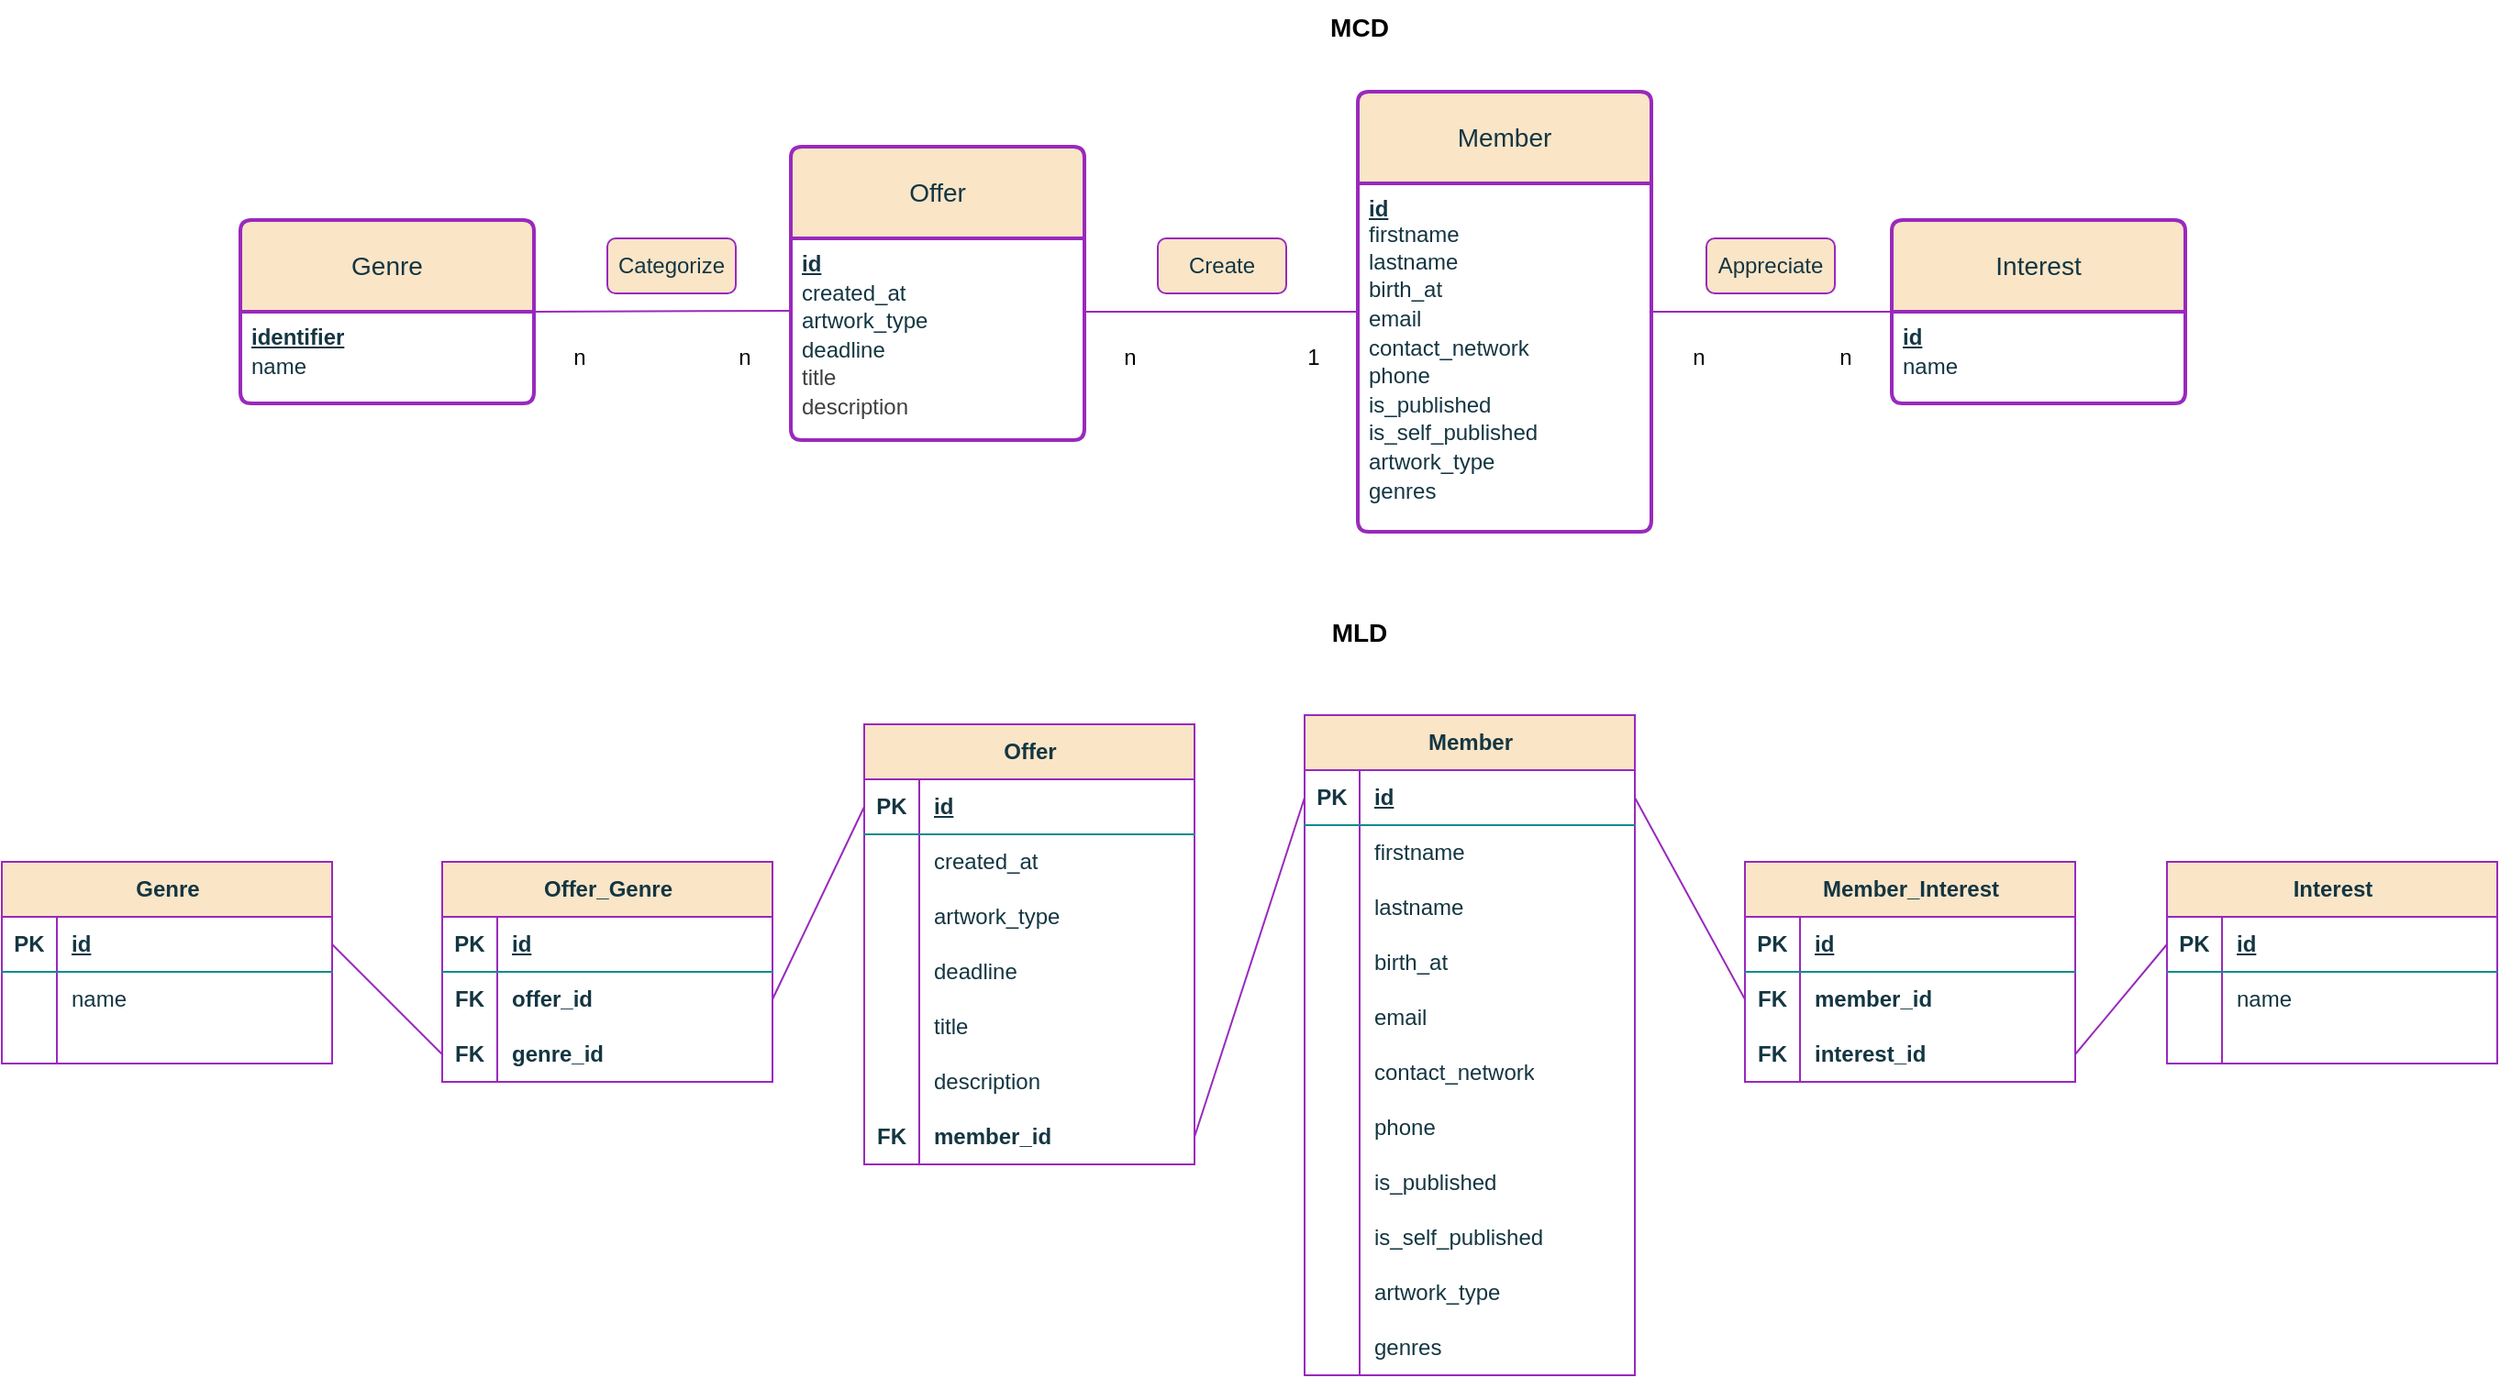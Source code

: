 <mxfile>
    <diagram name="Page-1" id="cwkz8XHemz3K-lwugrlc">
        <mxGraphModel dx="2309" dy="2080" grid="1" gridSize="10" guides="1" tooltips="1" connect="1" arrows="1" fold="1" page="1" pageScale="1" pageWidth="827" pageHeight="1169" math="0" shadow="0" adaptiveColors="simple">
            <root>
                <mxCell id="0"/>
                <mxCell id="1" parent="0"/>
                <mxCell id="MpJ06HQKLfrWw8U0iryj-5" value="Member" style="swimlane;childLayout=stackLayout;horizontal=1;startSize=50;horizontalStack=0;rounded=1;fontSize=14;fontStyle=0;strokeWidth=2;resizeParent=0;resizeLast=1;shadow=0;dashed=0;align=center;arcSize=4;whiteSpace=wrap;html=1;labelBackgroundColor=none;fillColor=#FAE5C7;strokeColor=#9929BD;fontColor=#143642;" parent="1" vertex="1">
                    <mxGeometry x="349" y="10" width="160" height="240" as="geometry"/>
                </mxCell>
                <mxCell id="MpJ06HQKLfrWw8U0iryj-6" value="&lt;div&gt;&lt;u&gt;&lt;b&gt;id&lt;/b&gt;&lt;/u&gt;&lt;/div&gt;firstname&lt;div style=&quot;line-height: 130%;&quot;&gt;lastname&lt;/div&gt;&lt;div style=&quot;line-height: 130%;&quot;&gt;birth_at&lt;/div&gt;&lt;div style=&quot;line-height: 130%;&quot;&gt;email&lt;/div&gt;&lt;div style=&quot;line-height: 130%;&quot;&gt;contact_network&lt;/div&gt;&lt;div style=&quot;line-height: 130%;&quot;&gt;phone&lt;/div&gt;&lt;div style=&quot;line-height: 130%;&quot;&gt;is_published&lt;/div&gt;&lt;div style=&quot;line-height: 130%;&quot;&gt;is_self_published&lt;/div&gt;&lt;div style=&quot;line-height: 130%;&quot;&gt;artwork_type&lt;/div&gt;&lt;div style=&quot;line-height: 130%;&quot;&gt;genres&lt;/div&gt;" style="align=left;strokeColor=none;fillColor=none;spacingLeft=4;fontSize=12;verticalAlign=top;resizable=0;rotatable=0;part=1;html=1;labelBackgroundColor=none;fontColor=#143642;" parent="MpJ06HQKLfrWw8U0iryj-5" vertex="1">
                    <mxGeometry y="50" width="160" height="190" as="geometry"/>
                </mxCell>
                <mxCell id="MpJ06HQKLfrWw8U0iryj-7" style="edgeStyle=orthogonalEdgeStyle;rounded=0;orthogonalLoop=1;jettySize=auto;html=1;exitX=0.5;exitY=1;exitDx=0;exitDy=0;labelBackgroundColor=none;strokeColor=#A8201A;fontColor=default;" parent="MpJ06HQKLfrWw8U0iryj-5" source="MpJ06HQKLfrWw8U0iryj-6" target="MpJ06HQKLfrWw8U0iryj-6" edge="1">
                    <mxGeometry relative="1" as="geometry"/>
                </mxCell>
                <mxCell id="MpJ06HQKLfrWw8U0iryj-8" style="edgeStyle=orthogonalEdgeStyle;rounded=0;orthogonalLoop=1;jettySize=auto;html=1;exitX=0.5;exitY=1;exitDx=0;exitDy=0;labelBackgroundColor=none;strokeColor=#A8201A;fontColor=default;" parent="MpJ06HQKLfrWw8U0iryj-5" source="MpJ06HQKLfrWw8U0iryj-6" target="MpJ06HQKLfrWw8U0iryj-6" edge="1">
                    <mxGeometry relative="1" as="geometry"/>
                </mxCell>
                <mxCell id="MpJ06HQKLfrWw8U0iryj-10" value="Offer" style="swimlane;childLayout=stackLayout;horizontal=1;startSize=50;horizontalStack=0;rounded=1;fontSize=14;fontStyle=0;strokeWidth=2;resizeParent=0;resizeLast=1;shadow=0;dashed=0;align=center;arcSize=4;whiteSpace=wrap;html=1;labelBackgroundColor=none;fillColor=#FAE5C7;strokeColor=light-dark(#9929BD,#39A3A5);fontColor=#143642;" parent="1" vertex="1">
                    <mxGeometry x="40" y="40" width="160" height="160" as="geometry"/>
                </mxCell>
                <mxCell id="MpJ06HQKLfrWw8U0iryj-11" value="&lt;u style=&quot;line-height: 130%;&quot;&gt;&lt;b&gt;id&lt;/b&gt;&lt;/u&gt;&lt;div style=&quot;line-height: 130%;&quot;&gt;created_at&lt;br&gt;&lt;div&gt;artwork_type&lt;/div&gt;&lt;div&gt;&lt;span style=&quot;background-color: transparent;&quot;&gt;deadline&lt;br&gt;&lt;/span&gt;&lt;div&gt;&lt;span style=&quot;color: rgb(63, 63, 63); background-color: transparent;&quot;&gt;title&amp;nbsp;&lt;/span&gt;&lt;/div&gt;&lt;div&gt;&lt;span style=&quot;color: rgb(63, 63, 63); background-color: transparent;&quot;&gt;description&lt;/span&gt;&lt;/div&gt;&lt;/div&gt;&lt;/div&gt;" style="align=left;strokeColor=none;fillColor=none;spacingLeft=4;fontSize=12;verticalAlign=top;resizable=0;rotatable=0;part=1;html=1;labelBackgroundColor=none;fontColor=#143642;" parent="MpJ06HQKLfrWw8U0iryj-10" vertex="1">
                    <mxGeometry y="50" width="160" height="110" as="geometry"/>
                </mxCell>
                <mxCell id="PtJYfhTD-J3w3Zn-4fKZ-71" value="&lt;div&gt;&lt;div&gt;&lt;div&gt;&lt;br&gt;&lt;/div&gt;&lt;/div&gt;&lt;/div&gt;" style="align=left;strokeColor=none;fillColor=none;spacingLeft=4;fontSize=12;verticalAlign=top;resizable=0;rotatable=0;part=1;html=1;labelBackgroundColor=none;fontColor=#143642;" parent="MpJ06HQKLfrWw8U0iryj-10" vertex="1">
                    <mxGeometry y="160" width="160" as="geometry"/>
                </mxCell>
                <mxCell id="MpJ06HQKLfrWw8U0iryj-17" value="" style="endArrow=none;html=1;rounded=0;labelBackgroundColor=none;strokeColor=#9929BD;fontColor=default;exitX=0;exitY=0.5;exitDx=0;exitDy=0;" parent="1" source="MpJ06HQKLfrWw8U0iryj-5" edge="1">
                    <mxGeometry relative="1" as="geometry">
                        <mxPoint x="300" y="128" as="sourcePoint"/>
                        <mxPoint x="200" y="130" as="targetPoint"/>
                    </mxGeometry>
                </mxCell>
                <mxCell id="MpJ06HQKLfrWw8U0iryj-15" value="Create" style="rounded=1;whiteSpace=wrap;html=1;labelBackgroundColor=none;fillColor=#FAE5C7;strokeColor=#9929BD;fontColor=#143642;spacing=0;" parent="1" vertex="1">
                    <mxGeometry x="240" y="90" width="70" height="30" as="geometry"/>
                </mxCell>
                <mxCell id="MpJ06HQKLfrWw8U0iryj-22" value="n" style="rounded=0;whiteSpace=wrap;html=1;labelBackgroundColor=none;strokeColor=none;" parent="1" vertex="1">
                    <mxGeometry x="210" y="140" width="30" height="30" as="geometry"/>
                </mxCell>
                <mxCell id="MpJ06HQKLfrWw8U0iryj-25" value="1" style="rounded=0;whiteSpace=wrap;html=1;labelBackgroundColor=none;strokeColor=none;" parent="1" vertex="1">
                    <mxGeometry x="310" y="140" width="30" height="30" as="geometry"/>
                </mxCell>
                <mxCell id="PtJYfhTD-J3w3Zn-4fKZ-2" value="Member" style="shape=table;startSize=30;container=1;collapsible=1;childLayout=tableLayout;fixedRows=1;rowLines=0;fontStyle=1;align=center;resizeLast=1;html=1;strokeColor=#9929BD;fontColor=#143642;fillColor=#FAE5C7;" parent="1" vertex="1">
                    <mxGeometry x="320" y="350" width="180" height="360" as="geometry"/>
                </mxCell>
                <mxCell id="PtJYfhTD-J3w3Zn-4fKZ-3" value="" style="shape=tableRow;horizontal=0;startSize=0;swimlaneHead=0;swimlaneBody=0;fillColor=none;collapsible=0;dropTarget=0;points=[[0,0.5],[1,0.5]];portConstraint=eastwest;top=0;left=0;right=0;bottom=1;strokeColor=#0F8B8D;fontColor=#143642;" parent="PtJYfhTD-J3w3Zn-4fKZ-2" vertex="1">
                    <mxGeometry y="30" width="180" height="30" as="geometry"/>
                </mxCell>
                <mxCell id="PtJYfhTD-J3w3Zn-4fKZ-4" value="PK" style="shape=partialRectangle;connectable=0;fillColor=none;top=0;left=0;bottom=0;right=0;fontStyle=1;overflow=hidden;whiteSpace=wrap;html=1;strokeColor=light-dark(#9929BD,#39A3A5);fontColor=#143642;" parent="PtJYfhTD-J3w3Zn-4fKZ-3" vertex="1">
                    <mxGeometry width="30" height="30" as="geometry">
                        <mxRectangle width="30" height="30" as="alternateBounds"/>
                    </mxGeometry>
                </mxCell>
                <mxCell id="PtJYfhTD-J3w3Zn-4fKZ-5" value="id" style="shape=partialRectangle;connectable=0;fillColor=none;top=0;left=0;bottom=0;right=0;align=left;spacingLeft=6;fontStyle=5;overflow=hidden;whiteSpace=wrap;html=1;strokeColor=#9929BD;fontColor=#143642;" parent="PtJYfhTD-J3w3Zn-4fKZ-3" vertex="1">
                    <mxGeometry x="30" width="150" height="30" as="geometry">
                        <mxRectangle width="150" height="30" as="alternateBounds"/>
                    </mxGeometry>
                </mxCell>
                <mxCell id="PtJYfhTD-J3w3Zn-4fKZ-6" value="" style="shape=tableRow;horizontal=0;startSize=0;swimlaneHead=0;swimlaneBody=0;fillColor=none;collapsible=0;dropTarget=0;points=[[0,0.5],[1,0.5]];portConstraint=eastwest;top=0;left=0;right=0;bottom=0;strokeColor=#9929BD;fontColor=#143642;" parent="PtJYfhTD-J3w3Zn-4fKZ-2" vertex="1">
                    <mxGeometry y="60" width="180" height="30" as="geometry"/>
                </mxCell>
                <mxCell id="PtJYfhTD-J3w3Zn-4fKZ-7" value="" style="shape=partialRectangle;connectable=0;fillColor=none;top=0;left=0;bottom=0;right=0;editable=1;overflow=hidden;whiteSpace=wrap;html=1;strokeColor=light-dark(#9929BD,#39A3A5);fontColor=#143642;" parent="PtJYfhTD-J3w3Zn-4fKZ-6" vertex="1">
                    <mxGeometry width="30" height="30" as="geometry">
                        <mxRectangle width="30" height="30" as="alternateBounds"/>
                    </mxGeometry>
                </mxCell>
                <mxCell id="PtJYfhTD-J3w3Zn-4fKZ-8" value="firstname" style="shape=partialRectangle;connectable=0;fillColor=none;top=0;left=0;bottom=0;right=0;align=left;spacingLeft=6;overflow=hidden;whiteSpace=wrap;html=1;strokeColor=light-dark(#9929BD,#39A3A5);fontColor=#143642;" parent="PtJYfhTD-J3w3Zn-4fKZ-6" vertex="1">
                    <mxGeometry x="30" width="150" height="30" as="geometry">
                        <mxRectangle width="150" height="30" as="alternateBounds"/>
                    </mxGeometry>
                </mxCell>
                <mxCell id="PtJYfhTD-J3w3Zn-4fKZ-9" value="" style="shape=tableRow;horizontal=0;startSize=0;swimlaneHead=0;swimlaneBody=0;fillColor=none;collapsible=0;dropTarget=0;points=[[0,0.5],[1,0.5]];portConstraint=eastwest;top=0;left=0;right=0;bottom=0;strokeColor=#0F8B8D;fontColor=#143642;" parent="PtJYfhTD-J3w3Zn-4fKZ-2" vertex="1">
                    <mxGeometry y="90" width="180" height="30" as="geometry"/>
                </mxCell>
                <mxCell id="PtJYfhTD-J3w3Zn-4fKZ-10" value="" style="shape=partialRectangle;connectable=0;fillColor=none;top=0;left=0;bottom=0;right=0;editable=1;overflow=hidden;whiteSpace=wrap;html=1;strokeColor=#0F8B8D;fontColor=#143642;" parent="PtJYfhTD-J3w3Zn-4fKZ-9" vertex="1">
                    <mxGeometry width="30" height="30" as="geometry">
                        <mxRectangle width="30" height="30" as="alternateBounds"/>
                    </mxGeometry>
                </mxCell>
                <mxCell id="PtJYfhTD-J3w3Zn-4fKZ-11" value="lastname" style="shape=partialRectangle;connectable=0;fillColor=none;top=0;left=0;bottom=0;right=0;align=left;spacingLeft=6;overflow=hidden;whiteSpace=wrap;html=1;strokeColor=#0F8B8D;fontColor=#143642;" parent="PtJYfhTD-J3w3Zn-4fKZ-9" vertex="1">
                    <mxGeometry x="30" width="150" height="30" as="geometry">
                        <mxRectangle width="150" height="30" as="alternateBounds"/>
                    </mxGeometry>
                </mxCell>
                <mxCell id="PtJYfhTD-J3w3Zn-4fKZ-12" value="" style="shape=tableRow;horizontal=0;startSize=0;swimlaneHead=0;swimlaneBody=0;fillColor=none;collapsible=0;dropTarget=0;points=[[0,0.5],[1,0.5]];portConstraint=eastwest;top=0;left=0;right=0;bottom=0;strokeColor=#0F8B8D;fontColor=#143642;" parent="PtJYfhTD-J3w3Zn-4fKZ-2" vertex="1">
                    <mxGeometry y="120" width="180" height="30" as="geometry"/>
                </mxCell>
                <mxCell id="PtJYfhTD-J3w3Zn-4fKZ-13" value="" style="shape=partialRectangle;connectable=0;fillColor=none;top=0;left=0;bottom=0;right=0;editable=1;overflow=hidden;whiteSpace=wrap;html=1;strokeColor=#0F8B8D;fontColor=#143642;" parent="PtJYfhTD-J3w3Zn-4fKZ-12" vertex="1">
                    <mxGeometry width="30" height="30" as="geometry">
                        <mxRectangle width="30" height="30" as="alternateBounds"/>
                    </mxGeometry>
                </mxCell>
                <mxCell id="PtJYfhTD-J3w3Zn-4fKZ-14" value="birth_at" style="shape=partialRectangle;connectable=0;fillColor=none;top=0;left=0;bottom=0;right=0;align=left;spacingLeft=6;overflow=hidden;whiteSpace=wrap;html=1;strokeColor=#0F8B8D;fontColor=#143642;" parent="PtJYfhTD-J3w3Zn-4fKZ-12" vertex="1">
                    <mxGeometry x="30" width="150" height="30" as="geometry">
                        <mxRectangle width="150" height="30" as="alternateBounds"/>
                    </mxGeometry>
                </mxCell>
                <mxCell id="PtJYfhTD-J3w3Zn-4fKZ-15" value="" style="shape=tableRow;horizontal=0;startSize=0;swimlaneHead=0;swimlaneBody=0;fillColor=none;collapsible=0;dropTarget=0;points=[[0,0.5],[1,0.5]];portConstraint=eastwest;top=0;left=0;right=0;bottom=0;strokeColor=#0F8B8D;fontColor=#143642;" parent="PtJYfhTD-J3w3Zn-4fKZ-2" vertex="1">
                    <mxGeometry y="150" width="180" height="30" as="geometry"/>
                </mxCell>
                <mxCell id="PtJYfhTD-J3w3Zn-4fKZ-16" value="" style="shape=partialRectangle;connectable=0;fillColor=none;top=0;left=0;bottom=0;right=0;editable=1;overflow=hidden;whiteSpace=wrap;html=1;strokeColor=#0F8B8D;fontColor=#143642;" parent="PtJYfhTD-J3w3Zn-4fKZ-15" vertex="1">
                    <mxGeometry width="30" height="30" as="geometry">
                        <mxRectangle width="30" height="30" as="alternateBounds"/>
                    </mxGeometry>
                </mxCell>
                <mxCell id="PtJYfhTD-J3w3Zn-4fKZ-17" value="email" style="shape=partialRectangle;connectable=0;fillColor=none;top=0;left=0;bottom=0;right=0;align=left;spacingLeft=6;overflow=hidden;whiteSpace=wrap;html=1;strokeColor=#0F8B8D;fontColor=#143642;" parent="PtJYfhTD-J3w3Zn-4fKZ-15" vertex="1">
                    <mxGeometry x="30" width="150" height="30" as="geometry">
                        <mxRectangle width="150" height="30" as="alternateBounds"/>
                    </mxGeometry>
                </mxCell>
                <mxCell id="PtJYfhTD-J3w3Zn-4fKZ-18" value="" style="shape=tableRow;horizontal=0;startSize=0;swimlaneHead=0;swimlaneBody=0;fillColor=none;collapsible=0;dropTarget=0;points=[[0,0.5],[1,0.5]];portConstraint=eastwest;top=0;left=0;right=0;bottom=0;strokeColor=#0F8B8D;fontColor=#143642;" parent="PtJYfhTD-J3w3Zn-4fKZ-2" vertex="1">
                    <mxGeometry y="180" width="180" height="30" as="geometry"/>
                </mxCell>
                <mxCell id="PtJYfhTD-J3w3Zn-4fKZ-19" value="" style="shape=partialRectangle;connectable=0;fillColor=none;top=0;left=0;bottom=0;right=0;editable=1;overflow=hidden;whiteSpace=wrap;html=1;strokeColor=#0F8B8D;fontColor=#143642;" parent="PtJYfhTD-J3w3Zn-4fKZ-18" vertex="1">
                    <mxGeometry width="30" height="30" as="geometry">
                        <mxRectangle width="30" height="30" as="alternateBounds"/>
                    </mxGeometry>
                </mxCell>
                <mxCell id="PtJYfhTD-J3w3Zn-4fKZ-20" value="contact_network" style="shape=partialRectangle;connectable=0;fillColor=none;top=0;left=0;bottom=0;right=0;align=left;spacingLeft=6;overflow=hidden;whiteSpace=wrap;html=1;strokeColor=#0F8B8D;fontColor=#143642;" parent="PtJYfhTD-J3w3Zn-4fKZ-18" vertex="1">
                    <mxGeometry x="30" width="150" height="30" as="geometry">
                        <mxRectangle width="150" height="30" as="alternateBounds"/>
                    </mxGeometry>
                </mxCell>
                <mxCell id="PtJYfhTD-J3w3Zn-4fKZ-21" value="" style="shape=tableRow;horizontal=0;startSize=0;swimlaneHead=0;swimlaneBody=0;fillColor=none;collapsible=0;dropTarget=0;points=[[0,0.5],[1,0.5]];portConstraint=eastwest;top=0;left=0;right=0;bottom=0;strokeColor=#0F8B8D;fontColor=#143642;" parent="PtJYfhTD-J3w3Zn-4fKZ-2" vertex="1">
                    <mxGeometry y="210" width="180" height="30" as="geometry"/>
                </mxCell>
                <mxCell id="PtJYfhTD-J3w3Zn-4fKZ-22" value="" style="shape=partialRectangle;connectable=0;fillColor=none;top=0;left=0;bottom=0;right=0;editable=1;overflow=hidden;whiteSpace=wrap;html=1;strokeColor=#0F8B8D;fontColor=#143642;" parent="PtJYfhTD-J3w3Zn-4fKZ-21" vertex="1">
                    <mxGeometry width="30" height="30" as="geometry">
                        <mxRectangle width="30" height="30" as="alternateBounds"/>
                    </mxGeometry>
                </mxCell>
                <mxCell id="PtJYfhTD-J3w3Zn-4fKZ-23" value="phone" style="shape=partialRectangle;connectable=0;fillColor=none;top=0;left=0;bottom=0;right=0;align=left;spacingLeft=6;overflow=hidden;whiteSpace=wrap;html=1;strokeColor=#0F8B8D;fontColor=#143642;" parent="PtJYfhTD-J3w3Zn-4fKZ-21" vertex="1">
                    <mxGeometry x="30" width="150" height="30" as="geometry">
                        <mxRectangle width="150" height="30" as="alternateBounds"/>
                    </mxGeometry>
                </mxCell>
                <mxCell id="PtJYfhTD-J3w3Zn-4fKZ-24" value="" style="shape=tableRow;horizontal=0;startSize=0;swimlaneHead=0;swimlaneBody=0;fillColor=none;collapsible=0;dropTarget=0;points=[[0,0.5],[1,0.5]];portConstraint=eastwest;top=0;left=0;right=0;bottom=0;strokeColor=#0F8B8D;fontColor=#143642;" parent="PtJYfhTD-J3w3Zn-4fKZ-2" vertex="1">
                    <mxGeometry y="240" width="180" height="30" as="geometry"/>
                </mxCell>
                <mxCell id="PtJYfhTD-J3w3Zn-4fKZ-25" value="" style="shape=partialRectangle;connectable=0;fillColor=none;top=0;left=0;bottom=0;right=0;editable=1;overflow=hidden;whiteSpace=wrap;html=1;strokeColor=#0F8B8D;fontColor=#143642;" parent="PtJYfhTD-J3w3Zn-4fKZ-24" vertex="1">
                    <mxGeometry width="30" height="30" as="geometry">
                        <mxRectangle width="30" height="30" as="alternateBounds"/>
                    </mxGeometry>
                </mxCell>
                <mxCell id="PtJYfhTD-J3w3Zn-4fKZ-26" value="is_published" style="shape=partialRectangle;connectable=0;fillColor=none;top=0;left=0;bottom=0;right=0;align=left;spacingLeft=6;overflow=hidden;whiteSpace=wrap;html=1;strokeColor=#0F8B8D;fontColor=#143642;" parent="PtJYfhTD-J3w3Zn-4fKZ-24" vertex="1">
                    <mxGeometry x="30" width="150" height="30" as="geometry">
                        <mxRectangle width="150" height="30" as="alternateBounds"/>
                    </mxGeometry>
                </mxCell>
                <mxCell id="PtJYfhTD-J3w3Zn-4fKZ-27" value="" style="shape=tableRow;horizontal=0;startSize=0;swimlaneHead=0;swimlaneBody=0;fillColor=none;collapsible=0;dropTarget=0;points=[[0,0.5],[1,0.5]];portConstraint=eastwest;top=0;left=0;right=0;bottom=0;strokeColor=#0F8B8D;fontColor=#143642;" parent="PtJYfhTD-J3w3Zn-4fKZ-2" vertex="1">
                    <mxGeometry y="270" width="180" height="30" as="geometry"/>
                </mxCell>
                <mxCell id="PtJYfhTD-J3w3Zn-4fKZ-28" value="" style="shape=partialRectangle;connectable=0;fillColor=none;top=0;left=0;bottom=0;right=0;editable=1;overflow=hidden;whiteSpace=wrap;html=1;strokeColor=#0F8B8D;fontColor=#143642;" parent="PtJYfhTD-J3w3Zn-4fKZ-27" vertex="1">
                    <mxGeometry width="30" height="30" as="geometry">
                        <mxRectangle width="30" height="30" as="alternateBounds"/>
                    </mxGeometry>
                </mxCell>
                <mxCell id="PtJYfhTD-J3w3Zn-4fKZ-29" value="is_self_published" style="shape=partialRectangle;connectable=0;fillColor=none;top=0;left=0;bottom=0;right=0;align=left;spacingLeft=6;overflow=hidden;whiteSpace=wrap;html=1;strokeColor=#0F8B8D;fontColor=#143642;" parent="PtJYfhTD-J3w3Zn-4fKZ-27" vertex="1">
                    <mxGeometry x="30" width="150" height="30" as="geometry">
                        <mxRectangle width="150" height="30" as="alternateBounds"/>
                    </mxGeometry>
                </mxCell>
                <mxCell id="PtJYfhTD-J3w3Zn-4fKZ-30" value="" style="shape=tableRow;horizontal=0;startSize=0;swimlaneHead=0;swimlaneBody=0;fillColor=none;collapsible=0;dropTarget=0;points=[[0,0.5],[1,0.5]];portConstraint=eastwest;top=0;left=0;right=0;bottom=0;strokeColor=#0F8B8D;fontColor=#143642;" parent="PtJYfhTD-J3w3Zn-4fKZ-2" vertex="1">
                    <mxGeometry y="300" width="180" height="30" as="geometry"/>
                </mxCell>
                <mxCell id="PtJYfhTD-J3w3Zn-4fKZ-31" value="" style="shape=partialRectangle;connectable=0;fillColor=none;top=0;left=0;bottom=0;right=0;editable=1;overflow=hidden;whiteSpace=wrap;html=1;strokeColor=#0F8B8D;fontColor=#143642;" parent="PtJYfhTD-J3w3Zn-4fKZ-30" vertex="1">
                    <mxGeometry width="30" height="30" as="geometry">
                        <mxRectangle width="30" height="30" as="alternateBounds"/>
                    </mxGeometry>
                </mxCell>
                <mxCell id="PtJYfhTD-J3w3Zn-4fKZ-32" value="artwork_type" style="shape=partialRectangle;connectable=0;fillColor=none;top=0;left=0;bottom=0;right=0;align=left;spacingLeft=6;overflow=hidden;whiteSpace=wrap;html=1;strokeColor=#0F8B8D;fontColor=#143642;" parent="PtJYfhTD-J3w3Zn-4fKZ-30" vertex="1">
                    <mxGeometry x="30" width="150" height="30" as="geometry">
                        <mxRectangle width="150" height="30" as="alternateBounds"/>
                    </mxGeometry>
                </mxCell>
                <mxCell id="PtJYfhTD-J3w3Zn-4fKZ-33" value="" style="shape=tableRow;horizontal=0;startSize=0;swimlaneHead=0;swimlaneBody=0;fillColor=none;collapsible=0;dropTarget=0;points=[[0,0.5],[1,0.5]];portConstraint=eastwest;top=0;left=0;right=0;bottom=0;strokeColor=#0F8B8D;fontColor=#143642;" parent="PtJYfhTD-J3w3Zn-4fKZ-2" vertex="1">
                    <mxGeometry y="330" width="180" height="30" as="geometry"/>
                </mxCell>
                <mxCell id="PtJYfhTD-J3w3Zn-4fKZ-34" value="" style="shape=partialRectangle;connectable=0;fillColor=none;top=0;left=0;bottom=0;right=0;editable=1;overflow=hidden;whiteSpace=wrap;html=1;strokeColor=#0F8B8D;fontColor=#143642;" parent="PtJYfhTD-J3w3Zn-4fKZ-33" vertex="1">
                    <mxGeometry width="30" height="30" as="geometry">
                        <mxRectangle width="30" height="30" as="alternateBounds"/>
                    </mxGeometry>
                </mxCell>
                <mxCell id="PtJYfhTD-J3w3Zn-4fKZ-35" value="genres" style="shape=partialRectangle;connectable=0;fillColor=none;top=0;left=0;bottom=0;right=0;align=left;spacingLeft=6;overflow=hidden;whiteSpace=wrap;html=1;strokeColor=#0F8B8D;fontColor=#143642;" parent="PtJYfhTD-J3w3Zn-4fKZ-33" vertex="1">
                    <mxGeometry x="30" width="150" height="30" as="geometry">
                        <mxRectangle width="150" height="30" as="alternateBounds"/>
                    </mxGeometry>
                </mxCell>
                <mxCell id="PtJYfhTD-J3w3Zn-4fKZ-39" value="Offer" style="shape=table;startSize=30;container=1;collapsible=1;childLayout=tableLayout;fixedRows=1;rowLines=0;fontStyle=1;align=center;resizeLast=1;html=1;strokeColor=#9929BD;fontColor=#143642;fillColor=#FAE5C7;" parent="1" vertex="1">
                    <mxGeometry x="80" y="355" width="180" height="240" as="geometry"/>
                </mxCell>
                <mxCell id="PtJYfhTD-J3w3Zn-4fKZ-40" value="" style="shape=tableRow;horizontal=0;startSize=0;swimlaneHead=0;swimlaneBody=0;fillColor=none;collapsible=0;dropTarget=0;points=[[0,0.5],[1,0.5]];portConstraint=eastwest;top=0;left=0;right=0;bottom=1;strokeColor=#0F8B8D;fontColor=#143642;" parent="PtJYfhTD-J3w3Zn-4fKZ-39" vertex="1">
                    <mxGeometry y="30" width="180" height="30" as="geometry"/>
                </mxCell>
                <mxCell id="PtJYfhTD-J3w3Zn-4fKZ-41" value="PK" style="shape=partialRectangle;connectable=0;fillColor=none;top=0;left=0;bottom=0;right=0;fontStyle=1;overflow=hidden;whiteSpace=wrap;html=1;strokeColor=light-dark(#7b219f, #39a3a5);fontColor=#143642;" parent="PtJYfhTD-J3w3Zn-4fKZ-40" vertex="1">
                    <mxGeometry width="30" height="30" as="geometry">
                        <mxRectangle width="30" height="30" as="alternateBounds"/>
                    </mxGeometry>
                </mxCell>
                <mxCell id="PtJYfhTD-J3w3Zn-4fKZ-42" value="id" style="shape=partialRectangle;connectable=0;fillColor=none;top=0;left=0;bottom=0;right=0;align=left;spacingLeft=6;fontStyle=5;overflow=hidden;whiteSpace=wrap;html=1;strokeColor=light-dark(#7b219f, #39a3a5);fontColor=#143642;" parent="PtJYfhTD-J3w3Zn-4fKZ-40" vertex="1">
                    <mxGeometry x="30" width="150" height="30" as="geometry">
                        <mxRectangle width="150" height="30" as="alternateBounds"/>
                    </mxGeometry>
                </mxCell>
                <mxCell id="PtJYfhTD-J3w3Zn-4fKZ-43" value="" style="shape=tableRow;horizontal=0;startSize=0;swimlaneHead=0;swimlaneBody=0;fillColor=none;collapsible=0;dropTarget=0;points=[[0,0.5],[1,0.5]];portConstraint=eastwest;top=0;left=0;right=0;bottom=0;strokeColor=#0F8B8D;fontColor=#143642;" parent="PtJYfhTD-J3w3Zn-4fKZ-39" vertex="1">
                    <mxGeometry y="60" width="180" height="30" as="geometry"/>
                </mxCell>
                <mxCell id="PtJYfhTD-J3w3Zn-4fKZ-44" value="" style="shape=partialRectangle;connectable=0;fillColor=none;top=0;left=0;bottom=0;right=0;editable=1;overflow=hidden;whiteSpace=wrap;html=1;strokeColor=light-dark(#7b219f, #39a3a5);fontColor=#143642;" parent="PtJYfhTD-J3w3Zn-4fKZ-43" vertex="1">
                    <mxGeometry width="30" height="30" as="geometry">
                        <mxRectangle width="30" height="30" as="alternateBounds"/>
                    </mxGeometry>
                </mxCell>
                <mxCell id="PtJYfhTD-J3w3Zn-4fKZ-45" value="created_at" style="shape=partialRectangle;connectable=0;fillColor=none;top=0;left=0;bottom=0;right=0;align=left;spacingLeft=6;overflow=hidden;whiteSpace=wrap;html=1;strokeColor=light-dark(#7b219f, #39a3a5);fontColor=#143642;" parent="PtJYfhTD-J3w3Zn-4fKZ-43" vertex="1">
                    <mxGeometry x="30" width="150" height="30" as="geometry">
                        <mxRectangle width="150" height="30" as="alternateBounds"/>
                    </mxGeometry>
                </mxCell>
                <mxCell id="PtJYfhTD-J3w3Zn-4fKZ-46" value="" style="shape=tableRow;horizontal=0;startSize=0;swimlaneHead=0;swimlaneBody=0;fillColor=none;collapsible=0;dropTarget=0;points=[[0,0.5],[1,0.5]];portConstraint=eastwest;top=0;left=0;right=0;bottom=0;strokeColor=#0F8B8D;fontColor=#143642;" parent="PtJYfhTD-J3w3Zn-4fKZ-39" vertex="1">
                    <mxGeometry y="90" width="180" height="30" as="geometry"/>
                </mxCell>
                <mxCell id="PtJYfhTD-J3w3Zn-4fKZ-47" value="" style="shape=partialRectangle;connectable=0;fillColor=none;top=0;left=0;bottom=0;right=0;editable=1;overflow=hidden;whiteSpace=wrap;html=1;strokeColor=#0F8B8D;fontColor=#143642;" parent="PtJYfhTD-J3w3Zn-4fKZ-46" vertex="1">
                    <mxGeometry width="30" height="30" as="geometry">
                        <mxRectangle width="30" height="30" as="alternateBounds"/>
                    </mxGeometry>
                </mxCell>
                <mxCell id="PtJYfhTD-J3w3Zn-4fKZ-48" value="artwork_type" style="shape=partialRectangle;connectable=0;fillColor=none;top=0;left=0;bottom=0;right=0;align=left;spacingLeft=6;overflow=hidden;whiteSpace=wrap;html=1;strokeColor=#0F8B8D;fontColor=#143642;" parent="PtJYfhTD-J3w3Zn-4fKZ-46" vertex="1">
                    <mxGeometry x="30" width="150" height="30" as="geometry">
                        <mxRectangle width="150" height="30" as="alternateBounds"/>
                    </mxGeometry>
                </mxCell>
                <mxCell id="PtJYfhTD-J3w3Zn-4fKZ-49" value="" style="shape=tableRow;horizontal=0;startSize=0;swimlaneHead=0;swimlaneBody=0;fillColor=none;collapsible=0;dropTarget=0;points=[[0,0.5],[1,0.5]];portConstraint=eastwest;top=0;left=0;right=0;bottom=0;strokeColor=#0F8B8D;fontColor=#143642;" parent="PtJYfhTD-J3w3Zn-4fKZ-39" vertex="1">
                    <mxGeometry y="120" width="180" height="30" as="geometry"/>
                </mxCell>
                <mxCell id="PtJYfhTD-J3w3Zn-4fKZ-50" value="" style="shape=partialRectangle;connectable=0;fillColor=none;top=0;left=0;bottom=0;right=0;editable=1;overflow=hidden;whiteSpace=wrap;html=1;strokeColor=#0F8B8D;fontColor=#143642;" parent="PtJYfhTD-J3w3Zn-4fKZ-49" vertex="1">
                    <mxGeometry width="30" height="30" as="geometry">
                        <mxRectangle width="30" height="30" as="alternateBounds"/>
                    </mxGeometry>
                </mxCell>
                <mxCell id="PtJYfhTD-J3w3Zn-4fKZ-51" value="deadline" style="shape=partialRectangle;connectable=0;fillColor=none;top=0;left=0;bottom=0;right=0;align=left;spacingLeft=6;overflow=hidden;whiteSpace=wrap;html=1;strokeColor=#0F8B8D;fontColor=#143642;" parent="PtJYfhTD-J3w3Zn-4fKZ-49" vertex="1">
                    <mxGeometry x="30" width="150" height="30" as="geometry">
                        <mxRectangle width="150" height="30" as="alternateBounds"/>
                    </mxGeometry>
                </mxCell>
                <mxCell id="PtJYfhTD-J3w3Zn-4fKZ-52" value="" style="shape=tableRow;horizontal=0;startSize=0;swimlaneHead=0;swimlaneBody=0;fillColor=none;collapsible=0;dropTarget=0;points=[[0,0.5],[1,0.5]];portConstraint=eastwest;top=0;left=0;right=0;bottom=0;strokeColor=#0F8B8D;fontColor=#143642;" parent="PtJYfhTD-J3w3Zn-4fKZ-39" vertex="1">
                    <mxGeometry y="150" width="180" height="30" as="geometry"/>
                </mxCell>
                <mxCell id="PtJYfhTD-J3w3Zn-4fKZ-53" value="" style="shape=partialRectangle;connectable=0;fillColor=none;top=0;left=0;bottom=0;right=0;editable=1;overflow=hidden;whiteSpace=wrap;html=1;strokeColor=#0F8B8D;fontColor=#143642;" parent="PtJYfhTD-J3w3Zn-4fKZ-52" vertex="1">
                    <mxGeometry width="30" height="30" as="geometry">
                        <mxRectangle width="30" height="30" as="alternateBounds"/>
                    </mxGeometry>
                </mxCell>
                <mxCell id="PtJYfhTD-J3w3Zn-4fKZ-54" value="&lt;span style=&quot;color: rgb(20, 54, 66);&quot;&gt;title&lt;/span&gt;" style="shape=partialRectangle;connectable=0;fillColor=none;top=0;left=0;bottom=0;right=0;align=left;spacingLeft=6;overflow=hidden;whiteSpace=wrap;html=1;strokeColor=#0F8B8D;fontColor=#143642;" parent="PtJYfhTD-J3w3Zn-4fKZ-52" vertex="1">
                    <mxGeometry x="30" width="150" height="30" as="geometry">
                        <mxRectangle width="150" height="30" as="alternateBounds"/>
                    </mxGeometry>
                </mxCell>
                <mxCell id="PtJYfhTD-J3w3Zn-4fKZ-55" value="" style="shape=tableRow;horizontal=0;startSize=0;swimlaneHead=0;swimlaneBody=0;fillColor=none;collapsible=0;dropTarget=0;points=[[0,0.5],[1,0.5]];portConstraint=eastwest;top=0;left=0;right=0;bottom=0;strokeColor=#0F8B8D;fontColor=#143642;" parent="PtJYfhTD-J3w3Zn-4fKZ-39" vertex="1">
                    <mxGeometry y="180" width="180" height="30" as="geometry"/>
                </mxCell>
                <mxCell id="PtJYfhTD-J3w3Zn-4fKZ-56" value="" style="shape=partialRectangle;connectable=0;fillColor=none;top=0;left=0;bottom=0;right=0;editable=1;overflow=hidden;whiteSpace=wrap;html=1;strokeColor=#0F8B8D;fontColor=#143642;" parent="PtJYfhTD-J3w3Zn-4fKZ-55" vertex="1">
                    <mxGeometry width="30" height="30" as="geometry">
                        <mxRectangle width="30" height="30" as="alternateBounds"/>
                    </mxGeometry>
                </mxCell>
                <mxCell id="PtJYfhTD-J3w3Zn-4fKZ-57" value="&lt;span style=&quot;color: rgb(20, 54, 66);&quot;&gt;description&amp;nbsp;&lt;/span&gt;" style="shape=partialRectangle;connectable=0;fillColor=none;top=0;left=0;bottom=0;right=0;align=left;spacingLeft=6;overflow=hidden;whiteSpace=wrap;html=1;strokeColor=#0F8B8D;fontColor=#143642;" parent="PtJYfhTD-J3w3Zn-4fKZ-55" vertex="1">
                    <mxGeometry x="30" width="150" height="30" as="geometry">
                        <mxRectangle width="150" height="30" as="alternateBounds"/>
                    </mxGeometry>
                </mxCell>
                <mxCell id="PtJYfhTD-J3w3Zn-4fKZ-61" value="" style="shape=tableRow;horizontal=0;startSize=0;swimlaneHead=0;swimlaneBody=0;fillColor=none;collapsible=0;dropTarget=0;points=[[0,0.5],[1,0.5]];portConstraint=eastwest;top=0;left=0;right=0;bottom=0;strokeColor=#0F8B8D;fontColor=#143642;" parent="PtJYfhTD-J3w3Zn-4fKZ-39" vertex="1">
                    <mxGeometry y="210" width="180" height="30" as="geometry"/>
                </mxCell>
                <mxCell id="PtJYfhTD-J3w3Zn-4fKZ-62" value="&lt;b&gt;FK&lt;/b&gt;" style="shape=partialRectangle;connectable=0;fillColor=none;top=0;left=0;bottom=0;right=0;editable=1;overflow=hidden;whiteSpace=wrap;html=1;strokeColor=#0F8B8D;fontColor=#143642;" parent="PtJYfhTD-J3w3Zn-4fKZ-61" vertex="1">
                    <mxGeometry width="30" height="30" as="geometry">
                        <mxRectangle width="30" height="30" as="alternateBounds"/>
                    </mxGeometry>
                </mxCell>
                <mxCell id="PtJYfhTD-J3w3Zn-4fKZ-63" value="&lt;b&gt;member_id&lt;/b&gt;" style="shape=partialRectangle;connectable=0;fillColor=none;top=0;left=0;bottom=0;right=0;align=left;spacingLeft=6;overflow=hidden;whiteSpace=wrap;html=1;strokeColor=#0F8B8D;fontColor=#143642;" parent="PtJYfhTD-J3w3Zn-4fKZ-61" vertex="1">
                    <mxGeometry x="30" width="150" height="30" as="geometry">
                        <mxRectangle width="150" height="30" as="alternateBounds"/>
                    </mxGeometry>
                </mxCell>
                <mxCell id="PtJYfhTD-J3w3Zn-4fKZ-67" value="" style="endArrow=none;html=1;rounded=0;strokeColor=#9929BD;fontColor=#143642;fillColor=#FAE5C7;exitX=0;exitY=0.5;exitDx=0;exitDy=0;entryX=1;entryY=0.5;entryDx=0;entryDy=0;" parent="1" source="PtJYfhTD-J3w3Zn-4fKZ-3" target="PtJYfhTD-J3w3Zn-4fKZ-61" edge="1">
                    <mxGeometry relative="1" as="geometry">
                        <mxPoint x="359" y="790" as="sourcePoint"/>
                        <mxPoint x="519" y="790" as="targetPoint"/>
                    </mxGeometry>
                </mxCell>
                <mxCell id="rxms9dbQPFX-UC_QVMbv-2" value="MCD" style="text;html=1;align=center;verticalAlign=middle;whiteSpace=wrap;rounded=0;fontSize=14;fontStyle=1" parent="1" vertex="1">
                    <mxGeometry x="320" y="-40" width="60" height="30" as="geometry"/>
                </mxCell>
                <mxCell id="5" value="Genre" style="swimlane;childLayout=stackLayout;horizontal=1;startSize=50;horizontalStack=0;rounded=1;fontSize=14;fontStyle=0;strokeWidth=2;resizeParent=0;resizeLast=1;shadow=0;dashed=0;align=center;arcSize=4;whiteSpace=wrap;html=1;labelBackgroundColor=none;fillColor=#FAE5C7;strokeColor=light-dark(#9929BD,#39A3A5);fontColor=#143642;" parent="1" vertex="1">
                    <mxGeometry x="-260" y="80" width="160" height="100" as="geometry"/>
                </mxCell>
                <mxCell id="6" value="&lt;u style=&quot;line-height: 130%;&quot;&gt;&lt;b&gt;identifier&lt;/b&gt;&lt;/u&gt;&lt;div style=&quot;line-height: 130%;&quot;&gt;&lt;div&gt;name&lt;/div&gt;&lt;div&gt;&lt;br&gt;&lt;/div&gt;&lt;/div&gt;" style="align=left;strokeColor=none;fillColor=none;spacingLeft=4;fontSize=12;verticalAlign=top;resizable=0;rotatable=0;part=1;html=1;labelBackgroundColor=none;fontColor=#143642;" parent="5" vertex="1">
                    <mxGeometry y="50" width="160" height="110" as="geometry"/>
                </mxCell>
                <mxCell id="7" value="&lt;div&gt;&lt;div&gt;&lt;div&gt;&lt;br&gt;&lt;/div&gt;&lt;/div&gt;&lt;/div&gt;" style="align=left;strokeColor=none;fillColor=none;spacingLeft=4;fontSize=12;verticalAlign=top;resizable=0;rotatable=0;part=1;html=1;labelBackgroundColor=none;fontColor=#143642;" parent="5" vertex="1">
                    <mxGeometry y="160" width="160" height="-60" as="geometry"/>
                </mxCell>
                <mxCell id="9" value="Categorize" style="rounded=1;whiteSpace=wrap;html=1;labelBackgroundColor=none;fillColor=#FAE5C7;strokeColor=#9929BD;fontColor=#143642;spacing=0;" parent="1" vertex="1">
                    <mxGeometry x="-60" y="90" width="70" height="30" as="geometry"/>
                </mxCell>
                <mxCell id="10" value="" style="endArrow=none;html=1;rounded=0;labelBackgroundColor=none;strokeColor=#9929BD;fontColor=default;exitX=0;exitY=0.5;exitDx=0;exitDy=0;entryX=1;entryY=0;entryDx=0;entryDy=0;" parent="1" target="6" edge="1">
                    <mxGeometry relative="1" as="geometry">
                        <mxPoint x="40" y="129.5" as="sourcePoint"/>
                        <mxPoint x="-109" y="129.5" as="targetPoint"/>
                    </mxGeometry>
                </mxCell>
                <mxCell id="11" value="n" style="rounded=0;whiteSpace=wrap;html=1;labelBackgroundColor=none;strokeColor=none;" parent="1" vertex="1">
                    <mxGeometry x="-90" y="140" width="30" height="30" as="geometry"/>
                </mxCell>
                <mxCell id="12" value="n" style="rounded=0;whiteSpace=wrap;html=1;labelBackgroundColor=none;strokeColor=none;" parent="1" vertex="1">
                    <mxGeometry y="140" width="30" height="30" as="geometry"/>
                </mxCell>
                <mxCell id="13" value="Interest" style="swimlane;childLayout=stackLayout;horizontal=1;startSize=50;horizontalStack=0;rounded=1;fontSize=14;fontStyle=0;strokeWidth=2;resizeParent=0;resizeLast=1;shadow=0;dashed=0;align=center;arcSize=4;whiteSpace=wrap;html=1;labelBackgroundColor=none;fillColor=#FAE5C7;strokeColor=light-dark(#9929BD,#39A3A5);fontColor=#143642;" parent="1" vertex="1">
                    <mxGeometry x="640" y="80" width="160" height="100" as="geometry"/>
                </mxCell>
                <mxCell id="14" value="&lt;u style=&quot;line-height: 130%;&quot;&gt;&lt;b&gt;id&lt;/b&gt;&lt;/u&gt;&lt;div style=&quot;line-height: 130%;&quot;&gt;&lt;div&gt;name&lt;/div&gt;&lt;div&gt;&lt;br&gt;&lt;/div&gt;&lt;/div&gt;" style="align=left;strokeColor=none;fillColor=none;spacingLeft=4;fontSize=12;verticalAlign=top;resizable=0;rotatable=0;part=1;html=1;labelBackgroundColor=none;fontColor=#143642;" parent="13" vertex="1">
                    <mxGeometry y="50" width="160" height="110" as="geometry"/>
                </mxCell>
                <mxCell id="15" value="&lt;div&gt;&lt;div&gt;&lt;div&gt;&lt;br&gt;&lt;/div&gt;&lt;/div&gt;&lt;/div&gt;" style="align=left;strokeColor=none;fillColor=none;spacingLeft=4;fontSize=12;verticalAlign=top;resizable=0;rotatable=0;part=1;html=1;labelBackgroundColor=none;fontColor=#143642;" parent="13" vertex="1">
                    <mxGeometry y="160" width="160" height="-60" as="geometry"/>
                </mxCell>
                <mxCell id="16" value="Appreciate" style="rounded=1;whiteSpace=wrap;html=1;labelBackgroundColor=none;fillColor=#FAE5C7;strokeColor=#9929BD;fontColor=#143642;spacing=0;" parent="1" vertex="1">
                    <mxGeometry x="539" y="90" width="70" height="30" as="geometry"/>
                </mxCell>
                <mxCell id="17" value="" style="endArrow=none;html=1;rounded=0;labelBackgroundColor=none;strokeColor=#9929BD;fontColor=default;" parent="1" edge="1">
                    <mxGeometry relative="1" as="geometry">
                        <mxPoint x="640" y="130" as="sourcePoint"/>
                        <mxPoint x="510" y="130" as="targetPoint"/>
                    </mxGeometry>
                </mxCell>
                <mxCell id="18" value="n" style="rounded=0;whiteSpace=wrap;html=1;labelBackgroundColor=none;strokeColor=none;" parent="1" vertex="1">
                    <mxGeometry x="520" y="140" width="30" height="30" as="geometry"/>
                </mxCell>
                <mxCell id="19" value="n" style="rounded=0;whiteSpace=wrap;html=1;labelBackgroundColor=none;strokeColor=none;" parent="1" vertex="1">
                    <mxGeometry x="600" y="140" width="30" height="30" as="geometry"/>
                </mxCell>
                <mxCell id="20" value="Genre" style="shape=table;startSize=30;container=1;collapsible=1;childLayout=tableLayout;fixedRows=1;rowLines=0;fontStyle=1;align=center;resizeLast=1;html=1;strokeColor=#9929BD;fontColor=#143642;fillColor=#FAE5C7;" parent="1" vertex="1">
                    <mxGeometry x="-390" y="430" width="180" height="110" as="geometry"/>
                </mxCell>
                <mxCell id="21" value="" style="shape=tableRow;horizontal=0;startSize=0;swimlaneHead=0;swimlaneBody=0;fillColor=none;collapsible=0;dropTarget=0;points=[[0,0.5],[1,0.5]];portConstraint=eastwest;top=0;left=0;right=0;bottom=1;strokeColor=#0F8B8D;fontColor=#143642;" parent="20" vertex="1">
                    <mxGeometry y="30" width="180" height="30" as="geometry"/>
                </mxCell>
                <mxCell id="22" value="PK" style="shape=partialRectangle;connectable=0;fillColor=none;top=0;left=0;bottom=0;right=0;fontStyle=1;overflow=hidden;whiteSpace=wrap;html=1;strokeColor=light-dark(#7b219f, #39a3a5);fontColor=#143642;" parent="21" vertex="1">
                    <mxGeometry width="30" height="30" as="geometry">
                        <mxRectangle width="30" height="30" as="alternateBounds"/>
                    </mxGeometry>
                </mxCell>
                <mxCell id="23" value="id" style="shape=partialRectangle;connectable=0;fillColor=none;top=0;left=0;bottom=0;right=0;align=left;spacingLeft=6;fontStyle=5;overflow=hidden;whiteSpace=wrap;html=1;strokeColor=light-dark(#7b219f, #39a3a5);fontColor=#143642;" parent="21" vertex="1">
                    <mxGeometry x="30" width="150" height="30" as="geometry">
                        <mxRectangle width="150" height="30" as="alternateBounds"/>
                    </mxGeometry>
                </mxCell>
                <mxCell id="24" value="" style="shape=tableRow;horizontal=0;startSize=0;swimlaneHead=0;swimlaneBody=0;fillColor=none;collapsible=0;dropTarget=0;points=[[0,0.5],[1,0.5]];portConstraint=eastwest;top=0;left=0;right=0;bottom=0;strokeColor=#0F8B8D;fontColor=#143642;" parent="20" vertex="1">
                    <mxGeometry y="60" width="180" height="30" as="geometry"/>
                </mxCell>
                <mxCell id="25" value="" style="shape=partialRectangle;connectable=0;fillColor=none;top=0;left=0;bottom=0;right=0;editable=1;overflow=hidden;whiteSpace=wrap;html=1;strokeColor=light-dark(#7b219f, #39a3a5);fontColor=#143642;" parent="24" vertex="1">
                    <mxGeometry width="30" height="30" as="geometry">
                        <mxRectangle width="30" height="30" as="alternateBounds"/>
                    </mxGeometry>
                </mxCell>
                <mxCell id="26" value="name" style="shape=partialRectangle;connectable=0;fillColor=none;top=0;left=0;bottom=0;right=0;align=left;spacingLeft=6;overflow=hidden;whiteSpace=wrap;html=1;strokeColor=light-dark(#7b219f, #39a3a5);fontColor=#143642;" parent="24" vertex="1">
                    <mxGeometry x="30" width="150" height="30" as="geometry">
                        <mxRectangle width="150" height="30" as="alternateBounds"/>
                    </mxGeometry>
                </mxCell>
                <mxCell id="27" value="" style="shape=tableRow;horizontal=0;startSize=0;swimlaneHead=0;swimlaneBody=0;fillColor=none;collapsible=0;dropTarget=0;points=[[0,0.5],[1,0.5]];portConstraint=eastwest;top=0;left=0;right=0;bottom=0;strokeColor=#0F8B8D;fontColor=#143642;" parent="20" vertex="1">
                    <mxGeometry y="90" width="180" height="20" as="geometry"/>
                </mxCell>
                <mxCell id="28" value="" style="shape=partialRectangle;connectable=0;fillColor=none;top=0;left=0;bottom=0;right=0;editable=1;overflow=hidden;whiteSpace=wrap;html=1;strokeColor=#0F8B8D;fontColor=#143642;" parent="27" vertex="1">
                    <mxGeometry width="30" height="20" as="geometry">
                        <mxRectangle width="30" height="20" as="alternateBounds"/>
                    </mxGeometry>
                </mxCell>
                <mxCell id="29" value="" style="shape=partialRectangle;connectable=0;fillColor=none;top=0;left=0;bottom=0;right=0;align=left;spacingLeft=6;overflow=hidden;whiteSpace=wrap;html=1;strokeColor=#0F8B8D;fontColor=#143642;" parent="27" vertex="1">
                    <mxGeometry x="30" width="150" height="20" as="geometry">
                        <mxRectangle width="150" height="20" as="alternateBounds"/>
                    </mxGeometry>
                </mxCell>
                <mxCell id="30" value="Offer_&lt;span style=&quot;color: rgb(20, 54, 66);&quot;&gt;Genre&lt;/span&gt;" style="shape=table;startSize=30;container=1;collapsible=1;childLayout=tableLayout;fixedRows=1;rowLines=0;fontStyle=1;align=center;resizeLast=1;html=1;strokeColor=#9929BD;fontColor=#143642;fillColor=#FAE5C7;" parent="1" vertex="1">
                    <mxGeometry x="-150" y="430" width="180" height="120" as="geometry"/>
                </mxCell>
                <mxCell id="31" value="" style="shape=tableRow;horizontal=0;startSize=0;swimlaneHead=0;swimlaneBody=0;fillColor=none;collapsible=0;dropTarget=0;points=[[0,0.5],[1,0.5]];portConstraint=eastwest;top=0;left=0;right=0;bottom=1;strokeColor=#0F8B8D;fontColor=#143642;" parent="30" vertex="1">
                    <mxGeometry y="30" width="180" height="30" as="geometry"/>
                </mxCell>
                <mxCell id="32" value="PK" style="shape=partialRectangle;connectable=0;fillColor=none;top=0;left=0;bottom=0;right=0;fontStyle=1;overflow=hidden;whiteSpace=wrap;html=1;strokeColor=light-dark(#7b219f, #39a3a5);fontColor=#143642;" parent="31" vertex="1">
                    <mxGeometry width="30" height="30" as="geometry">
                        <mxRectangle width="30" height="30" as="alternateBounds"/>
                    </mxGeometry>
                </mxCell>
                <mxCell id="33" value="id" style="shape=partialRectangle;connectable=0;fillColor=none;top=0;left=0;bottom=0;right=0;align=left;spacingLeft=6;fontStyle=5;overflow=hidden;whiteSpace=wrap;html=1;strokeColor=light-dark(#7b219f, #39a3a5);fontColor=#143642;" parent="31" vertex="1">
                    <mxGeometry x="30" width="150" height="30" as="geometry">
                        <mxRectangle width="150" height="30" as="alternateBounds"/>
                    </mxGeometry>
                </mxCell>
                <mxCell id="34" value="" style="shape=tableRow;horizontal=0;startSize=0;swimlaneHead=0;swimlaneBody=0;fillColor=none;collapsible=0;dropTarget=0;points=[[0,0.5],[1,0.5]];portConstraint=eastwest;top=0;left=0;right=0;bottom=0;strokeColor=#0F8B8D;fontColor=#143642;" parent="30" vertex="1">
                    <mxGeometry y="60" width="180" height="30" as="geometry"/>
                </mxCell>
                <mxCell id="35" value="FK" style="shape=partialRectangle;connectable=0;fillColor=none;top=0;left=0;bottom=0;right=0;editable=1;overflow=hidden;whiteSpace=wrap;html=1;strokeColor=light-dark(#7b219f, #39a3a5);fontColor=#143642;fontStyle=1" parent="34" vertex="1">
                    <mxGeometry width="30" height="30" as="geometry">
                        <mxRectangle width="30" height="30" as="alternateBounds"/>
                    </mxGeometry>
                </mxCell>
                <mxCell id="36" value="&lt;b&gt;offer_id&lt;/b&gt;" style="shape=partialRectangle;connectable=0;fillColor=none;top=0;left=0;bottom=0;right=0;align=left;spacingLeft=6;overflow=hidden;whiteSpace=wrap;html=1;strokeColor=light-dark(#7b219f, #39a3a5);fontColor=#143642;" parent="34" vertex="1">
                    <mxGeometry x="30" width="150" height="30" as="geometry">
                        <mxRectangle width="150" height="30" as="alternateBounds"/>
                    </mxGeometry>
                </mxCell>
                <mxCell id="37" value="" style="shape=tableRow;horizontal=0;startSize=0;swimlaneHead=0;swimlaneBody=0;fillColor=none;collapsible=0;dropTarget=0;points=[[0,0.5],[1,0.5]];portConstraint=eastwest;top=0;left=0;right=0;bottom=0;strokeColor=#0F8B8D;fontColor=#143642;" parent="30" vertex="1">
                    <mxGeometry y="90" width="180" height="30" as="geometry"/>
                </mxCell>
                <mxCell id="38" value="FK" style="shape=partialRectangle;connectable=0;fillColor=none;top=0;left=0;bottom=0;right=0;editable=1;overflow=hidden;whiteSpace=wrap;html=1;strokeColor=#0F8B8D;fontColor=#143642;fontStyle=1" parent="37" vertex="1">
                    <mxGeometry width="30" height="30" as="geometry">
                        <mxRectangle width="30" height="30" as="alternateBounds"/>
                    </mxGeometry>
                </mxCell>
                <mxCell id="39" value="&lt;span style=&quot;color: rgb(20, 54, 66);&quot;&gt;&lt;b&gt;genre_id&lt;/b&gt;&lt;/span&gt;" style="shape=partialRectangle;connectable=0;fillColor=none;top=0;left=0;bottom=0;right=0;align=left;spacingLeft=6;overflow=hidden;whiteSpace=wrap;html=1;strokeColor=#0F8B8D;fontColor=#143642;" parent="37" vertex="1">
                    <mxGeometry x="30" width="150" height="30" as="geometry">
                        <mxRectangle width="150" height="30" as="alternateBounds"/>
                    </mxGeometry>
                </mxCell>
                <mxCell id="40" value="" style="endArrow=none;html=1;rounded=0;strokeColor=#9929BD;fontColor=#143642;fillColor=#FAE5C7;exitX=1;exitY=0.5;exitDx=0;exitDy=0;entryX=0;entryY=0.5;entryDx=0;entryDy=0;" parent="1" source="21" target="37" edge="1">
                    <mxGeometry relative="1" as="geometry">
                        <mxPoint x="-280" y="610" as="sourcePoint"/>
                        <mxPoint x="-409" y="830" as="targetPoint"/>
                    </mxGeometry>
                </mxCell>
                <mxCell id="41" value="" style="endArrow=none;html=1;rounded=0;strokeColor=#9929BD;fontColor=#143642;fillColor=#FAE5C7;exitX=0;exitY=0.5;exitDx=0;exitDy=0;entryX=1;entryY=0.5;entryDx=0;entryDy=0;" parent="1" source="PtJYfhTD-J3w3Zn-4fKZ-40" target="34" edge="1">
                    <mxGeometry relative="1" as="geometry">
                        <mxPoint x="-220" y="630" as="sourcePoint"/>
                        <mxPoint x="-349" y="850" as="targetPoint"/>
                    </mxGeometry>
                </mxCell>
                <mxCell id="42" value="Interest" style="shape=table;startSize=30;container=1;collapsible=1;childLayout=tableLayout;fixedRows=1;rowLines=0;fontStyle=1;align=center;resizeLast=1;html=1;strokeColor=#9929BD;fontColor=#143642;fillColor=#FAE5C7;" parent="1" vertex="1">
                    <mxGeometry x="790" y="430" width="180" height="110" as="geometry"/>
                </mxCell>
                <mxCell id="43" value="" style="shape=tableRow;horizontal=0;startSize=0;swimlaneHead=0;swimlaneBody=0;fillColor=none;collapsible=0;dropTarget=0;points=[[0,0.5],[1,0.5]];portConstraint=eastwest;top=0;left=0;right=0;bottom=1;strokeColor=#0F8B8D;fontColor=#143642;" parent="42" vertex="1">
                    <mxGeometry y="30" width="180" height="30" as="geometry"/>
                </mxCell>
                <mxCell id="44" value="PK" style="shape=partialRectangle;connectable=0;fillColor=none;top=0;left=0;bottom=0;right=0;fontStyle=1;overflow=hidden;whiteSpace=wrap;html=1;strokeColor=light-dark(#7b219f, #39a3a5);fontColor=#143642;" parent="43" vertex="1">
                    <mxGeometry width="30" height="30" as="geometry">
                        <mxRectangle width="30" height="30" as="alternateBounds"/>
                    </mxGeometry>
                </mxCell>
                <mxCell id="45" value="id" style="shape=partialRectangle;connectable=0;fillColor=none;top=0;left=0;bottom=0;right=0;align=left;spacingLeft=6;fontStyle=5;overflow=hidden;whiteSpace=wrap;html=1;strokeColor=light-dark(#7b219f, #39a3a5);fontColor=#143642;" parent="43" vertex="1">
                    <mxGeometry x="30" width="150" height="30" as="geometry">
                        <mxRectangle width="150" height="30" as="alternateBounds"/>
                    </mxGeometry>
                </mxCell>
                <mxCell id="46" value="" style="shape=tableRow;horizontal=0;startSize=0;swimlaneHead=0;swimlaneBody=0;fillColor=none;collapsible=0;dropTarget=0;points=[[0,0.5],[1,0.5]];portConstraint=eastwest;top=0;left=0;right=0;bottom=0;strokeColor=#0F8B8D;fontColor=#143642;" parent="42" vertex="1">
                    <mxGeometry y="60" width="180" height="30" as="geometry"/>
                </mxCell>
                <mxCell id="47" value="" style="shape=partialRectangle;connectable=0;fillColor=none;top=0;left=0;bottom=0;right=0;editable=1;overflow=hidden;whiteSpace=wrap;html=1;strokeColor=light-dark(#7b219f, #39a3a5);fontColor=#143642;" parent="46" vertex="1">
                    <mxGeometry width="30" height="30" as="geometry">
                        <mxRectangle width="30" height="30" as="alternateBounds"/>
                    </mxGeometry>
                </mxCell>
                <mxCell id="48" value="name" style="shape=partialRectangle;connectable=0;fillColor=none;top=0;left=0;bottom=0;right=0;align=left;spacingLeft=6;overflow=hidden;whiteSpace=wrap;html=1;strokeColor=light-dark(#7b219f, #39a3a5);fontColor=#143642;" parent="46" vertex="1">
                    <mxGeometry x="30" width="150" height="30" as="geometry">
                        <mxRectangle width="150" height="30" as="alternateBounds"/>
                    </mxGeometry>
                </mxCell>
                <mxCell id="49" value="" style="shape=tableRow;horizontal=0;startSize=0;swimlaneHead=0;swimlaneBody=0;fillColor=none;collapsible=0;dropTarget=0;points=[[0,0.5],[1,0.5]];portConstraint=eastwest;top=0;left=0;right=0;bottom=0;strokeColor=#0F8B8D;fontColor=#143642;" parent="42" vertex="1">
                    <mxGeometry y="90" width="180" height="20" as="geometry"/>
                </mxCell>
                <mxCell id="50" value="" style="shape=partialRectangle;connectable=0;fillColor=none;top=0;left=0;bottom=0;right=0;editable=1;overflow=hidden;whiteSpace=wrap;html=1;strokeColor=#0F8B8D;fontColor=#143642;" parent="49" vertex="1">
                    <mxGeometry width="30" height="20" as="geometry">
                        <mxRectangle width="30" height="20" as="alternateBounds"/>
                    </mxGeometry>
                </mxCell>
                <mxCell id="51" value="" style="shape=partialRectangle;connectable=0;fillColor=none;top=0;left=0;bottom=0;right=0;align=left;spacingLeft=6;overflow=hidden;whiteSpace=wrap;html=1;strokeColor=#0F8B8D;fontColor=#143642;" parent="49" vertex="1">
                    <mxGeometry x="30" width="150" height="20" as="geometry">
                        <mxRectangle width="150" height="20" as="alternateBounds"/>
                    </mxGeometry>
                </mxCell>
                <mxCell id="52" value="Member_Interest" style="shape=table;startSize=30;container=1;collapsible=1;childLayout=tableLayout;fixedRows=1;rowLines=0;fontStyle=1;align=center;resizeLast=1;html=1;strokeColor=#9929BD;fontColor=#143642;fillColor=#FAE5C7;" parent="1" vertex="1">
                    <mxGeometry x="560" y="430" width="180" height="120" as="geometry"/>
                </mxCell>
                <mxCell id="53" value="" style="shape=tableRow;horizontal=0;startSize=0;swimlaneHead=0;swimlaneBody=0;fillColor=none;collapsible=0;dropTarget=0;points=[[0,0.5],[1,0.5]];portConstraint=eastwest;top=0;left=0;right=0;bottom=1;strokeColor=#0F8B8D;fontColor=#143642;" parent="52" vertex="1">
                    <mxGeometry y="30" width="180" height="30" as="geometry"/>
                </mxCell>
                <mxCell id="54" value="PK" style="shape=partialRectangle;connectable=0;fillColor=none;top=0;left=0;bottom=0;right=0;fontStyle=1;overflow=hidden;whiteSpace=wrap;html=1;strokeColor=light-dark(#7b219f, #39a3a5);fontColor=#143642;" parent="53" vertex="1">
                    <mxGeometry width="30" height="30" as="geometry">
                        <mxRectangle width="30" height="30" as="alternateBounds"/>
                    </mxGeometry>
                </mxCell>
                <mxCell id="55" value="id" style="shape=partialRectangle;connectable=0;fillColor=none;top=0;left=0;bottom=0;right=0;align=left;spacingLeft=6;fontStyle=5;overflow=hidden;whiteSpace=wrap;html=1;strokeColor=light-dark(#7b219f, #39a3a5);fontColor=#143642;" parent="53" vertex="1">
                    <mxGeometry x="30" width="150" height="30" as="geometry">
                        <mxRectangle width="150" height="30" as="alternateBounds"/>
                    </mxGeometry>
                </mxCell>
                <mxCell id="56" value="" style="shape=tableRow;horizontal=0;startSize=0;swimlaneHead=0;swimlaneBody=0;fillColor=none;collapsible=0;dropTarget=0;points=[[0,0.5],[1,0.5]];portConstraint=eastwest;top=0;left=0;right=0;bottom=0;strokeColor=#0F8B8D;fontColor=#143642;" parent="52" vertex="1">
                    <mxGeometry y="60" width="180" height="30" as="geometry"/>
                </mxCell>
                <mxCell id="57" value="FK" style="shape=partialRectangle;connectable=0;fillColor=none;top=0;left=0;bottom=0;right=0;editable=1;overflow=hidden;whiteSpace=wrap;html=1;strokeColor=light-dark(#7b219f, #39a3a5);fontColor=#143642;fontStyle=1" parent="56" vertex="1">
                    <mxGeometry width="30" height="30" as="geometry">
                        <mxRectangle width="30" height="30" as="alternateBounds"/>
                    </mxGeometry>
                </mxCell>
                <mxCell id="58" value="&lt;b&gt;member_id&lt;/b&gt;" style="shape=partialRectangle;connectable=0;fillColor=none;top=0;left=0;bottom=0;right=0;align=left;spacingLeft=6;overflow=hidden;whiteSpace=wrap;html=1;strokeColor=light-dark(#7b219f, #39a3a5);fontColor=#143642;" parent="56" vertex="1">
                    <mxGeometry x="30" width="150" height="30" as="geometry">
                        <mxRectangle width="150" height="30" as="alternateBounds"/>
                    </mxGeometry>
                </mxCell>
                <mxCell id="59" value="" style="shape=tableRow;horizontal=0;startSize=0;swimlaneHead=0;swimlaneBody=0;fillColor=none;collapsible=0;dropTarget=0;points=[[0,0.5],[1,0.5]];portConstraint=eastwest;top=0;left=0;right=0;bottom=0;strokeColor=#0F8B8D;fontColor=#143642;" parent="52" vertex="1">
                    <mxGeometry y="90" width="180" height="30" as="geometry"/>
                </mxCell>
                <mxCell id="60" value="&lt;b&gt;FK&lt;/b&gt;" style="shape=partialRectangle;connectable=0;fillColor=none;top=0;left=0;bottom=0;right=0;editable=1;overflow=hidden;whiteSpace=wrap;html=1;strokeColor=#0F8B8D;fontColor=#143642;" parent="59" vertex="1">
                    <mxGeometry width="30" height="30" as="geometry">
                        <mxRectangle width="30" height="30" as="alternateBounds"/>
                    </mxGeometry>
                </mxCell>
                <mxCell id="61" value="&lt;b&gt;interest_id&lt;/b&gt;" style="shape=partialRectangle;connectable=0;fillColor=none;top=0;left=0;bottom=0;right=0;align=left;spacingLeft=6;overflow=hidden;whiteSpace=wrap;html=1;strokeColor=#0F8B8D;fontColor=#143642;" parent="59" vertex="1">
                    <mxGeometry x="30" width="150" height="30" as="geometry">
                        <mxRectangle width="150" height="30" as="alternateBounds"/>
                    </mxGeometry>
                </mxCell>
                <mxCell id="62" value="" style="endArrow=none;html=1;rounded=0;strokeColor=#9929BD;fontColor=#143642;fillColor=#FAE5C7;entryX=0;entryY=0.5;entryDx=0;entryDy=0;exitX=1;exitY=0.5;exitDx=0;exitDy=0;" parent="1" source="PtJYfhTD-J3w3Zn-4fKZ-3" target="56" edge="1">
                    <mxGeometry relative="1" as="geometry">
                        <mxPoint x="529" y="390" as="sourcePoint"/>
                        <mxPoint x="489" y="490" as="targetPoint"/>
                    </mxGeometry>
                </mxCell>
                <mxCell id="63" value="" style="endArrow=none;html=1;rounded=0;strokeColor=#9929BD;fontColor=#143642;fillColor=#FAE5C7;entryX=1;entryY=0.5;entryDx=0;entryDy=0;exitX=0;exitY=0.5;exitDx=0;exitDy=0;" parent="1" source="43" target="59" edge="1">
                    <mxGeometry relative="1" as="geometry">
                        <mxPoint x="539" y="405" as="sourcePoint"/>
                        <mxPoint x="580" y="545" as="targetPoint"/>
                    </mxGeometry>
                </mxCell>
                <mxCell id="66" value="MLD" style="text;html=1;align=center;verticalAlign=middle;whiteSpace=wrap;rounded=0;fontSize=14;fontStyle=1" parent="1" vertex="1">
                    <mxGeometry x="320" y="290" width="60" height="30" as="geometry"/>
                </mxCell>
            </root>
        </mxGraphModel>
    </diagram>
</mxfile>